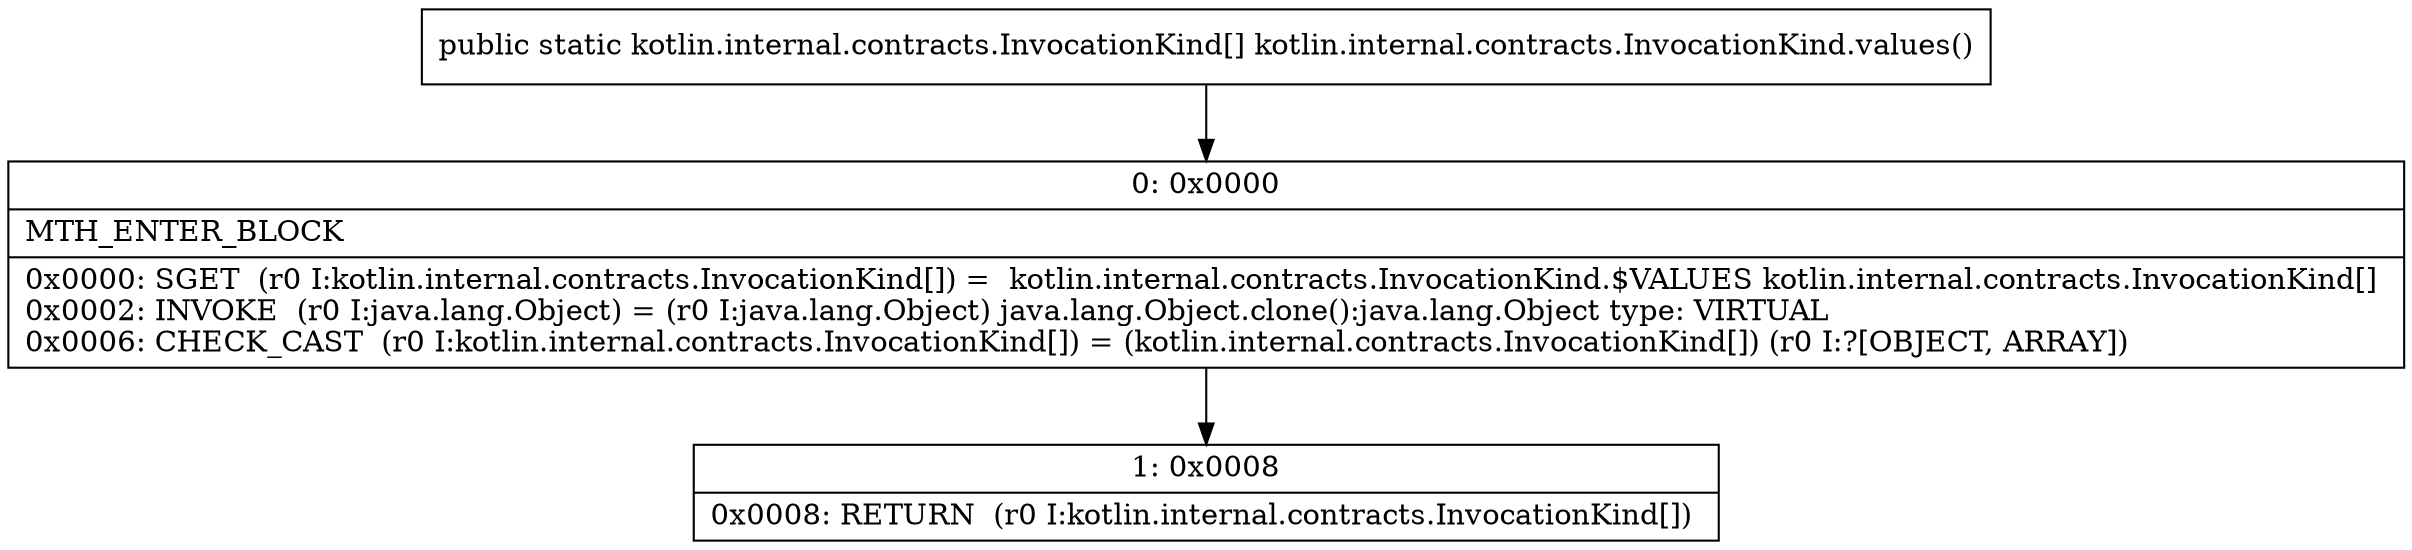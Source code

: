 digraph "CFG forkotlin.internal.contracts.InvocationKind.values()[Lkotlin\/internal\/contracts\/InvocationKind;" {
Node_0 [shape=record,label="{0\:\ 0x0000|MTH_ENTER_BLOCK\l|0x0000: SGET  (r0 I:kotlin.internal.contracts.InvocationKind[]) =  kotlin.internal.contracts.InvocationKind.$VALUES kotlin.internal.contracts.InvocationKind[] \l0x0002: INVOKE  (r0 I:java.lang.Object) = (r0 I:java.lang.Object) java.lang.Object.clone():java.lang.Object type: VIRTUAL \l0x0006: CHECK_CAST  (r0 I:kotlin.internal.contracts.InvocationKind[]) = (kotlin.internal.contracts.InvocationKind[]) (r0 I:?[OBJECT, ARRAY]) \l}"];
Node_1 [shape=record,label="{1\:\ 0x0008|0x0008: RETURN  (r0 I:kotlin.internal.contracts.InvocationKind[]) \l}"];
MethodNode[shape=record,label="{public static kotlin.internal.contracts.InvocationKind[] kotlin.internal.contracts.InvocationKind.values() }"];
MethodNode -> Node_0;
Node_0 -> Node_1;
}

